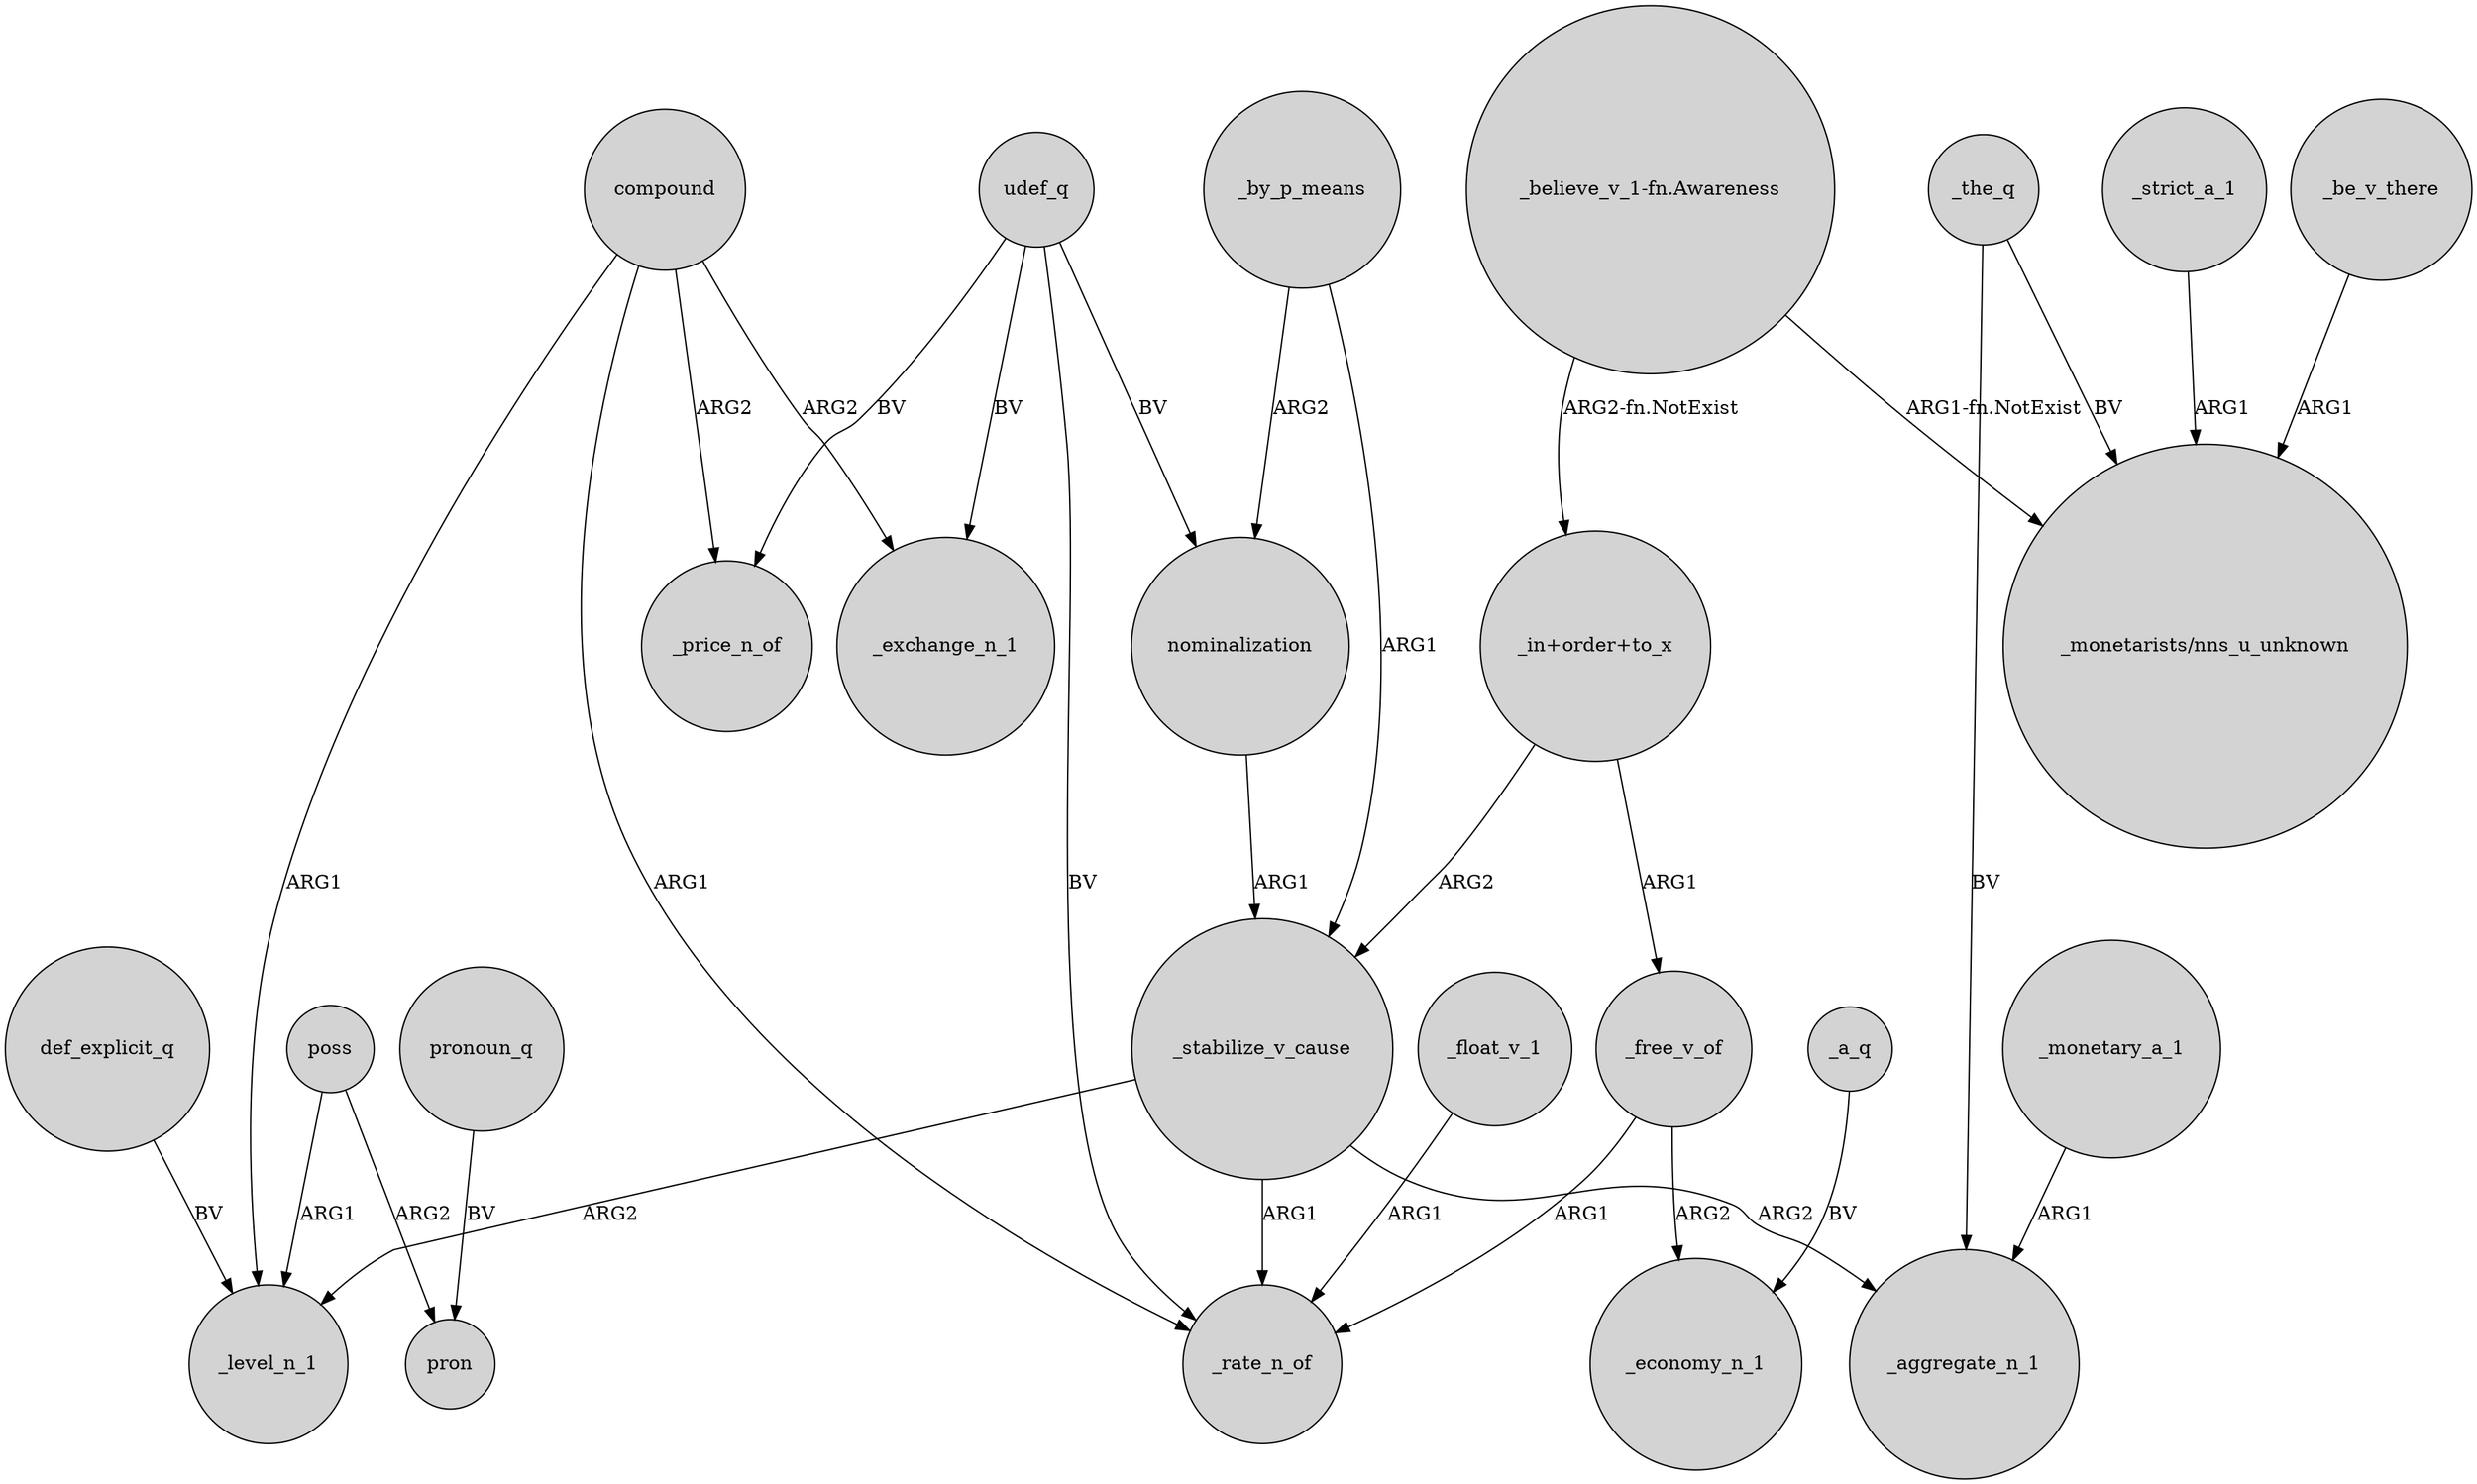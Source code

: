 digraph {
	node [shape=circle style=filled]
	"_believe_v_1-fn.Awareness" -> "_in+order+to_x" [label="ARG2-fn.NotExist"]
	compound -> _price_n_of [label=ARG2]
	udef_q -> _price_n_of [label=BV]
	_by_p_means -> nominalization [label=ARG2]
	poss -> pron [label=ARG2]
	poss -> _level_n_1 [label=ARG1]
	_by_p_means -> _stabilize_v_cause [label=ARG1]
	nominalization -> _stabilize_v_cause [label=ARG1]
	_float_v_1 -> _rate_n_of [label=ARG1]
	compound -> _rate_n_of [label=ARG1]
	udef_q -> _rate_n_of [label=BV]
	compound -> _exchange_n_1 [label=ARG2]
	_a_q -> _economy_n_1 [label=BV]
	_strict_a_1 -> "_monetarists/nns_u_unknown" [label=ARG1]
	_the_q -> "_monetarists/nns_u_unknown" [label=BV]
	_the_q -> _aggregate_n_1 [label=BV]
	pronoun_q -> pron [label=BV]
	_stabilize_v_cause -> _rate_n_of [label=ARG1]
	_free_v_of -> _rate_n_of [label=ARG1]
	_be_v_there -> "_monetarists/nns_u_unknown" [label=ARG1]
	"_in+order+to_x" -> _stabilize_v_cause [label=ARG2]
	"_in+order+to_x" -> _free_v_of [label=ARG1]
	_monetary_a_1 -> _aggregate_n_1 [label=ARG1]
	_free_v_of -> _economy_n_1 [label=ARG2]
	"_believe_v_1-fn.Awareness" -> "_monetarists/nns_u_unknown" [label="ARG1-fn.NotExist"]
	udef_q -> nominalization [label=BV]
	_stabilize_v_cause -> _aggregate_n_1 [label=ARG2]
	def_explicit_q -> _level_n_1 [label=BV]
	udef_q -> _exchange_n_1 [label=BV]
	_stabilize_v_cause -> _level_n_1 [label=ARG2]
	compound -> _level_n_1 [label=ARG1]
}
